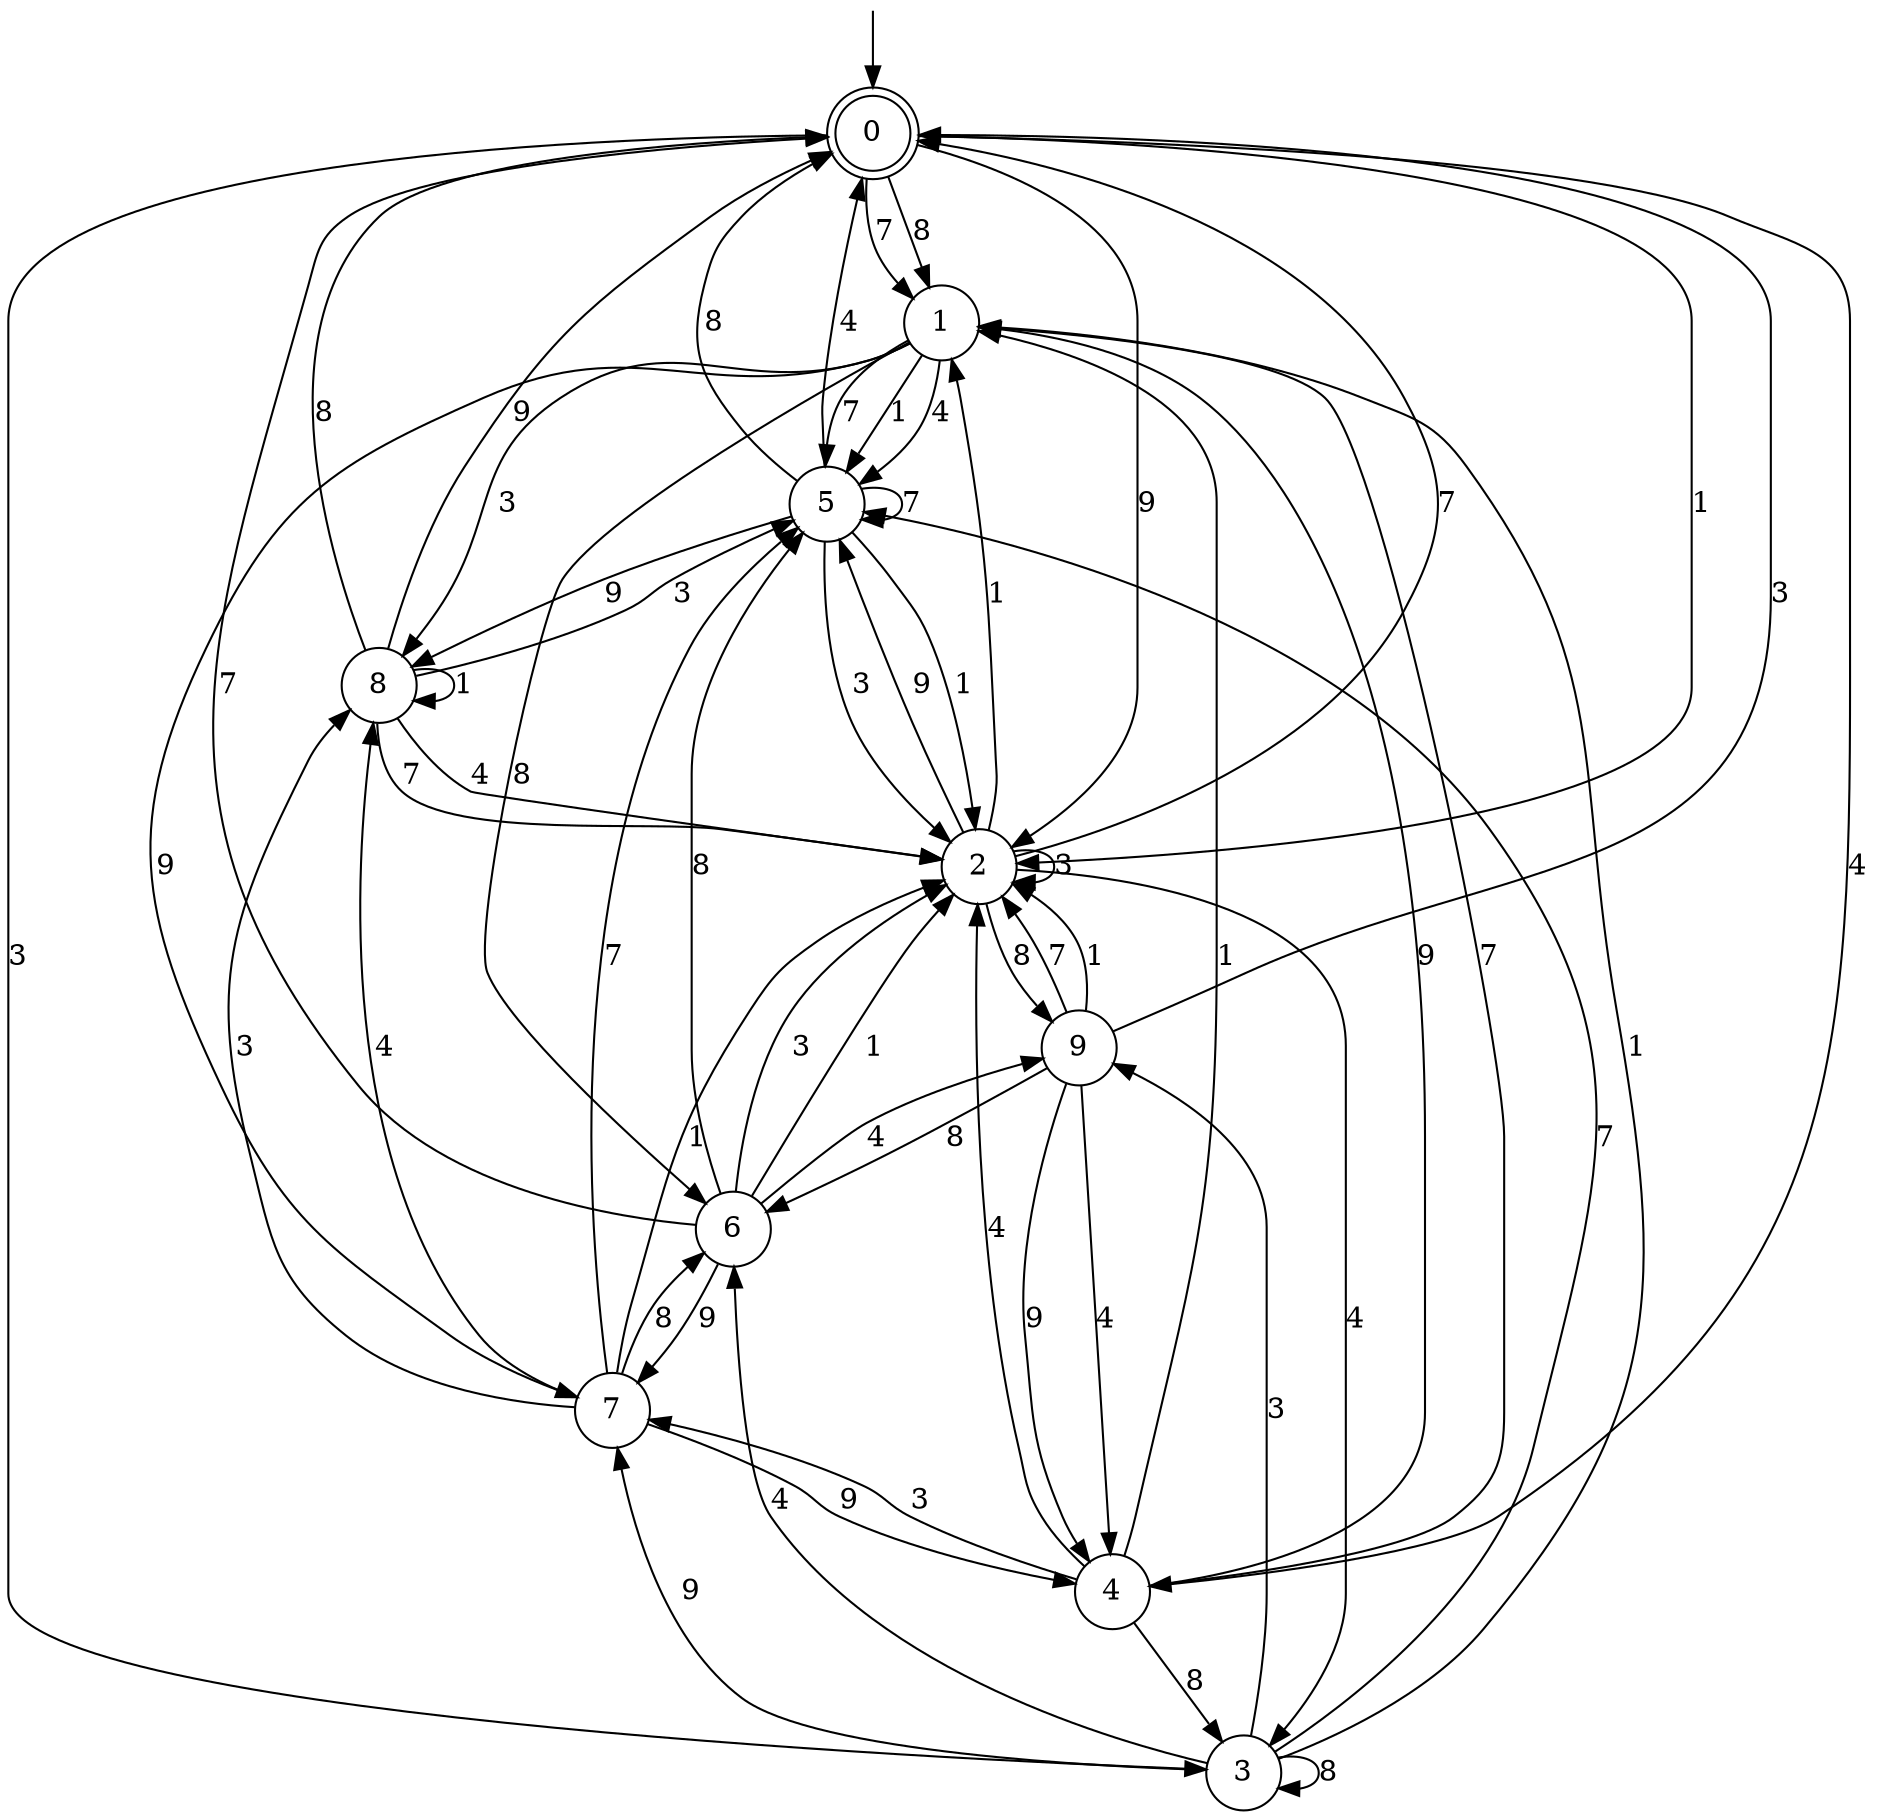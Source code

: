 digraph g {

	s0 [shape="doublecircle" label="0"];
	s1 [shape="circle" label="1"];
	s2 [shape="circle" label="2"];
	s3 [shape="circle" label="3"];
	s4 [shape="circle" label="4"];
	s5 [shape="circle" label="5"];
	s6 [shape="circle" label="6"];
	s7 [shape="circle" label="7"];
	s8 [shape="circle" label="8"];
	s9 [shape="circle" label="9"];
	s0 -> s1 [label="7"];
	s0 -> s1 [label="8"];
	s0 -> s2 [label="1"];
	s0 -> s2 [label="9"];
	s0 -> s3 [label="3"];
	s0 -> s4 [label="4"];
	s1 -> s5 [label="7"];
	s1 -> s6 [label="8"];
	s1 -> s5 [label="1"];
	s1 -> s7 [label="9"];
	s1 -> s8 [label="3"];
	s1 -> s5 [label="4"];
	s2 -> s0 [label="7"];
	s2 -> s9 [label="8"];
	s2 -> s1 [label="1"];
	s2 -> s5 [label="9"];
	s2 -> s2 [label="3"];
	s2 -> s3 [label="4"];
	s3 -> s5 [label="7"];
	s3 -> s3 [label="8"];
	s3 -> s1 [label="1"];
	s3 -> s7 [label="9"];
	s3 -> s9 [label="3"];
	s3 -> s6 [label="4"];
	s4 -> s1 [label="7"];
	s4 -> s3 [label="8"];
	s4 -> s1 [label="1"];
	s4 -> s1 [label="9"];
	s4 -> s7 [label="3"];
	s4 -> s2 [label="4"];
	s5 -> s5 [label="7"];
	s5 -> s0 [label="8"];
	s5 -> s2 [label="1"];
	s5 -> s8 [label="9"];
	s5 -> s2 [label="3"];
	s5 -> s0 [label="4"];
	s6 -> s0 [label="7"];
	s6 -> s5 [label="8"];
	s6 -> s2 [label="1"];
	s6 -> s7 [label="9"];
	s6 -> s2 [label="3"];
	s6 -> s9 [label="4"];
	s7 -> s5 [label="7"];
	s7 -> s6 [label="8"];
	s7 -> s2 [label="1"];
	s7 -> s4 [label="9"];
	s7 -> s8 [label="3"];
	s7 -> s8 [label="4"];
	s8 -> s2 [label="7"];
	s8 -> s0 [label="8"];
	s8 -> s8 [label="1"];
	s8 -> s0 [label="9"];
	s8 -> s5 [label="3"];
	s8 -> s2 [label="4"];
	s9 -> s2 [label="7"];
	s9 -> s6 [label="8"];
	s9 -> s2 [label="1"];
	s9 -> s4 [label="9"];
	s9 -> s0 [label="3"];
	s9 -> s4 [label="4"];

__start0 [label="" shape="none" width="0" height="0"];
__start0 -> s0;

}
